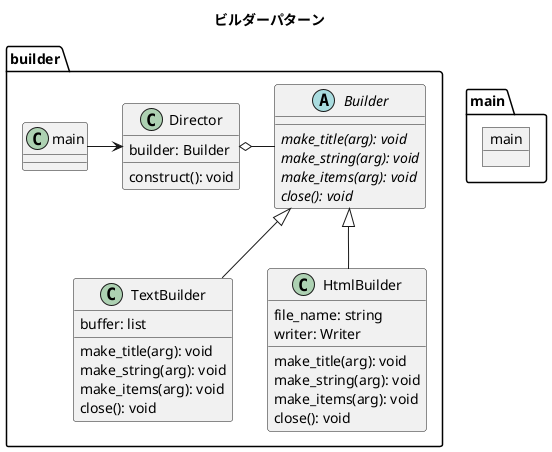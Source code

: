 @startuml

title ビルダーパターン

package main {
    object main {
    }
}

package main {
    object main {
    }
}

package builder {

    class Director {
        builder: Builder
        construct(): void
    }

    abstract Builder {
        {abstract} make_title(arg): void
        {abstract} make_string(arg): void
        {abstract} make_items(arg): void
        {abstract} close(): void
    }

    class TextBuilder {
        buffer: list
        make_title(arg): void
        make_string(arg): void
        make_items(arg): void
        close(): void
    }

    class HtmlBuilder {
        file_name: string
        writer: Writer
        make_title(arg): void
        make_string(arg): void
        make_items(arg): void
        close(): void
    }

    Builder <|-- TextBuilder
    Builder <|-- HtmlBuilder

    main -right-> Director
    Director o-right- Builder
}

@enduml